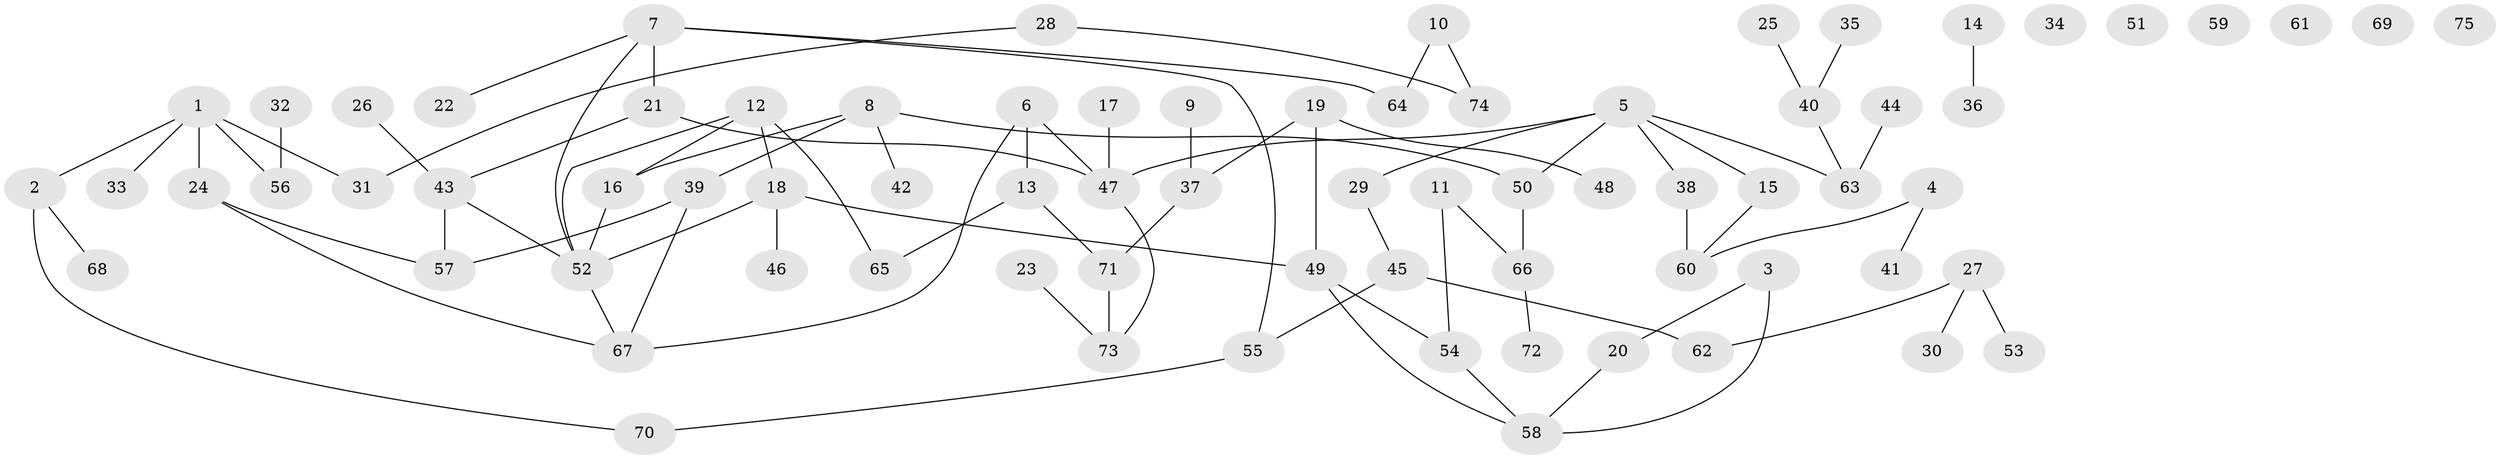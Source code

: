 // coarse degree distribution, {1: 0.4375, 5: 0.125, 3: 0.125, 6: 0.0625, 2: 0.1875, 7: 0.0625}
// Generated by graph-tools (version 1.1) at 2025/35/03/04/25 23:35:52]
// undirected, 75 vertices, 85 edges
graph export_dot {
  node [color=gray90,style=filled];
  1;
  2;
  3;
  4;
  5;
  6;
  7;
  8;
  9;
  10;
  11;
  12;
  13;
  14;
  15;
  16;
  17;
  18;
  19;
  20;
  21;
  22;
  23;
  24;
  25;
  26;
  27;
  28;
  29;
  30;
  31;
  32;
  33;
  34;
  35;
  36;
  37;
  38;
  39;
  40;
  41;
  42;
  43;
  44;
  45;
  46;
  47;
  48;
  49;
  50;
  51;
  52;
  53;
  54;
  55;
  56;
  57;
  58;
  59;
  60;
  61;
  62;
  63;
  64;
  65;
  66;
  67;
  68;
  69;
  70;
  71;
  72;
  73;
  74;
  75;
  1 -- 2;
  1 -- 24;
  1 -- 31;
  1 -- 33;
  1 -- 56;
  2 -- 68;
  2 -- 70;
  3 -- 20;
  3 -- 58;
  4 -- 41;
  4 -- 60;
  5 -- 15;
  5 -- 29;
  5 -- 38;
  5 -- 47;
  5 -- 50;
  5 -- 63;
  6 -- 13;
  6 -- 47;
  6 -- 67;
  7 -- 21;
  7 -- 22;
  7 -- 52;
  7 -- 55;
  7 -- 64;
  8 -- 16;
  8 -- 39;
  8 -- 42;
  8 -- 50;
  9 -- 37;
  10 -- 64;
  10 -- 74;
  11 -- 54;
  11 -- 66;
  12 -- 16;
  12 -- 18;
  12 -- 52;
  12 -- 65;
  13 -- 65;
  13 -- 71;
  14 -- 36;
  15 -- 60;
  16 -- 52;
  17 -- 47;
  18 -- 46;
  18 -- 49;
  18 -- 52;
  19 -- 37;
  19 -- 48;
  19 -- 49;
  20 -- 58;
  21 -- 43;
  21 -- 47;
  23 -- 73;
  24 -- 57;
  24 -- 67;
  25 -- 40;
  26 -- 43;
  27 -- 30;
  27 -- 53;
  27 -- 62;
  28 -- 31;
  28 -- 74;
  29 -- 45;
  32 -- 56;
  35 -- 40;
  37 -- 71;
  38 -- 60;
  39 -- 57;
  39 -- 67;
  40 -- 63;
  43 -- 52;
  43 -- 57;
  44 -- 63;
  45 -- 55;
  45 -- 62;
  47 -- 73;
  49 -- 54;
  49 -- 58;
  50 -- 66;
  52 -- 67;
  54 -- 58;
  55 -- 70;
  66 -- 72;
  71 -- 73;
}
